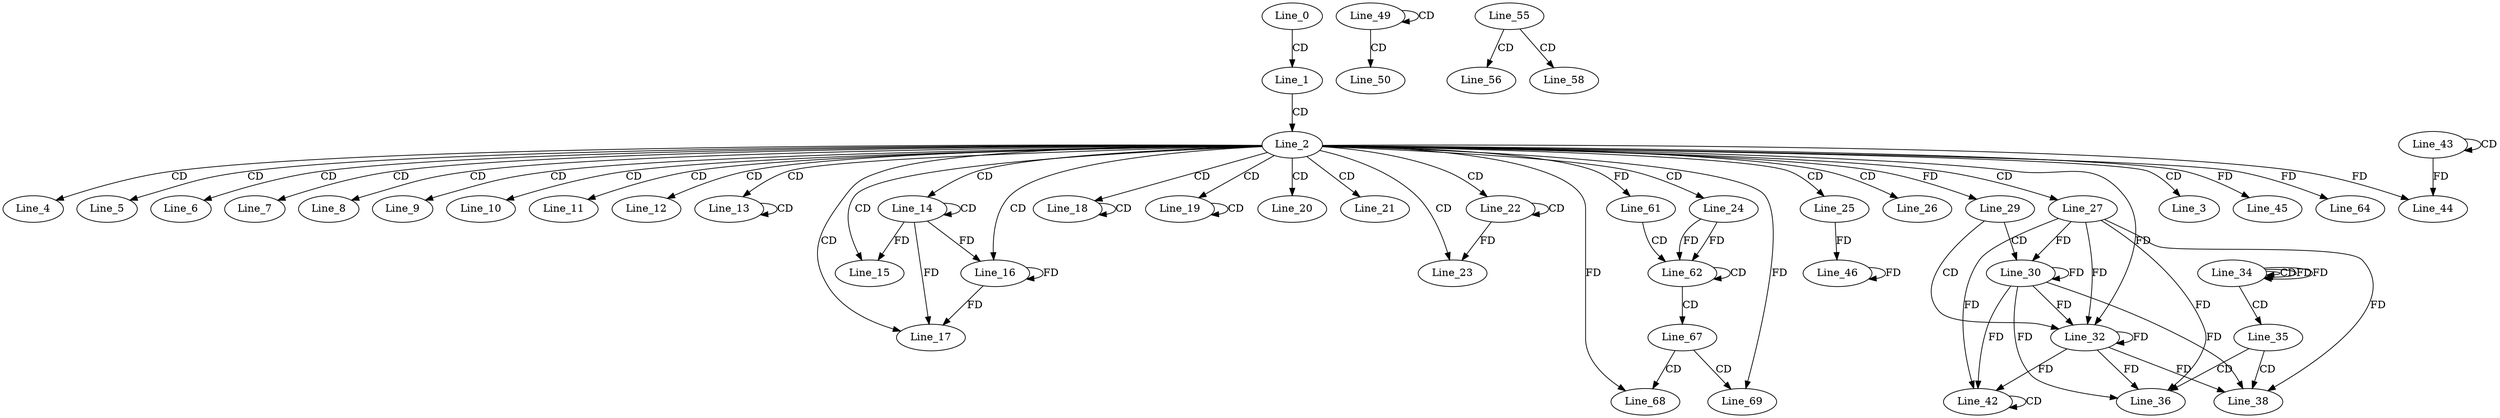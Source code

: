 digraph G {
  Line_0;
  Line_1;
  Line_2;
  Line_3;
  Line_4;
  Line_5;
  Line_6;
  Line_7;
  Line_8;
  Line_9;
  Line_10;
  Line_11;
  Line_12;
  Line_13;
  Line_13;
  Line_13;
  Line_14;
  Line_14;
  Line_15;
  Line_15;
  Line_16;
  Line_16;
  Line_17;
  Line_17;
  Line_18;
  Line_18;
  Line_19;
  Line_19;
  Line_20;
  Line_20;
  Line_21;
  Line_21;
  Line_21;
  Line_22;
  Line_22;
  Line_23;
  Line_23;
  Line_24;
  Line_25;
  Line_26;
  Line_27;
  Line_29;
  Line_30;
  Line_30;
  Line_32;
  Line_34;
  Line_34;
  Line_34;
  Line_35;
  Line_36;
  Line_38;
  Line_42;
  Line_42;
  Line_43;
  Line_43;
  Line_44;
  Line_45;
  Line_46;
  Line_49;
  Line_49;
  Line_50;
  Line_55;
  Line_56;
  Line_58;
  Line_61;
  Line_62;
  Line_62;
  Line_64;
  Line_67;
  Line_68;
  Line_69;
  Line_0 -> Line_1 [ label="CD" ];
  Line_1 -> Line_2 [ label="CD" ];
  Line_2 -> Line_3 [ label="CD" ];
  Line_2 -> Line_4 [ label="CD" ];
  Line_2 -> Line_5 [ label="CD" ];
  Line_2 -> Line_6 [ label="CD" ];
  Line_2 -> Line_7 [ label="CD" ];
  Line_2 -> Line_8 [ label="CD" ];
  Line_2 -> Line_9 [ label="CD" ];
  Line_2 -> Line_10 [ label="CD" ];
  Line_2 -> Line_11 [ label="CD" ];
  Line_2 -> Line_12 [ label="CD" ];
  Line_2 -> Line_13 [ label="CD" ];
  Line_13 -> Line_13 [ label="CD" ];
  Line_2 -> Line_14 [ label="CD" ];
  Line_14 -> Line_14 [ label="CD" ];
  Line_2 -> Line_15 [ label="CD" ];
  Line_14 -> Line_15 [ label="FD" ];
  Line_2 -> Line_16 [ label="CD" ];
  Line_14 -> Line_16 [ label="FD" ];
  Line_16 -> Line_16 [ label="FD" ];
  Line_2 -> Line_17 [ label="CD" ];
  Line_14 -> Line_17 [ label="FD" ];
  Line_16 -> Line_17 [ label="FD" ];
  Line_2 -> Line_18 [ label="CD" ];
  Line_18 -> Line_18 [ label="CD" ];
  Line_2 -> Line_19 [ label="CD" ];
  Line_19 -> Line_19 [ label="CD" ];
  Line_2 -> Line_20 [ label="CD" ];
  Line_2 -> Line_21 [ label="CD" ];
  Line_2 -> Line_22 [ label="CD" ];
  Line_22 -> Line_22 [ label="CD" ];
  Line_2 -> Line_23 [ label="CD" ];
  Line_22 -> Line_23 [ label="FD" ];
  Line_2 -> Line_24 [ label="CD" ];
  Line_2 -> Line_25 [ label="CD" ];
  Line_2 -> Line_26 [ label="CD" ];
  Line_2 -> Line_27 [ label="CD" ];
  Line_2 -> Line_29 [ label="FD" ];
  Line_29 -> Line_30 [ label="CD" ];
  Line_27 -> Line_30 [ label="FD" ];
  Line_30 -> Line_30 [ label="FD" ];
  Line_29 -> Line_32 [ label="CD" ];
  Line_27 -> Line_32 [ label="FD" ];
  Line_30 -> Line_32 [ label="FD" ];
  Line_32 -> Line_32 [ label="FD" ];
  Line_2 -> Line_32 [ label="FD" ];
  Line_34 -> Line_34 [ label="CD" ];
  Line_34 -> Line_34 [ label="FD" ];
  Line_34 -> Line_35 [ label="CD" ];
  Line_35 -> Line_36 [ label="CD" ];
  Line_27 -> Line_36 [ label="FD" ];
  Line_30 -> Line_36 [ label="FD" ];
  Line_32 -> Line_36 [ label="FD" ];
  Line_35 -> Line_38 [ label="CD" ];
  Line_27 -> Line_38 [ label="FD" ];
  Line_30 -> Line_38 [ label="FD" ];
  Line_32 -> Line_38 [ label="FD" ];
  Line_42 -> Line_42 [ label="CD" ];
  Line_27 -> Line_42 [ label="FD" ];
  Line_30 -> Line_42 [ label="FD" ];
  Line_32 -> Line_42 [ label="FD" ];
  Line_43 -> Line_43 [ label="CD" ];
  Line_2 -> Line_44 [ label="FD" ];
  Line_43 -> Line_44 [ label="FD" ];
  Line_2 -> Line_45 [ label="FD" ];
  Line_25 -> Line_46 [ label="FD" ];
  Line_46 -> Line_46 [ label="FD" ];
  Line_49 -> Line_49 [ label="CD" ];
  Line_49 -> Line_50 [ label="CD" ];
  Line_55 -> Line_56 [ label="CD" ];
  Line_55 -> Line_58 [ label="CD" ];
  Line_2 -> Line_61 [ label="FD" ];
  Line_61 -> Line_62 [ label="CD" ];
  Line_24 -> Line_62 [ label="FD" ];
  Line_62 -> Line_62 [ label="CD" ];
  Line_24 -> Line_62 [ label="FD" ];
  Line_2 -> Line_64 [ label="FD" ];
  Line_62 -> Line_67 [ label="CD" ];
  Line_67 -> Line_68 [ label="CD" ];
  Line_2 -> Line_68 [ label="FD" ];
  Line_67 -> Line_69 [ label="CD" ];
  Line_2 -> Line_69 [ label="FD" ];
  Line_34 -> Line_34 [ label="FD" ];
}
